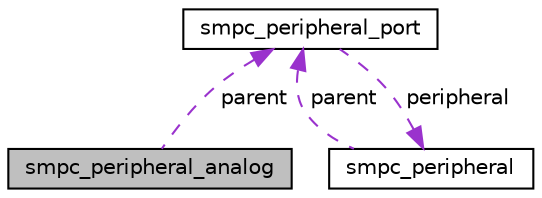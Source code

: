 digraph "smpc_peripheral_analog"
{
 // LATEX_PDF_SIZE
  edge [fontname="Helvetica",fontsize="10",labelfontname="Helvetica",labelfontsize="10"];
  node [fontname="Helvetica",fontsize="10",shape=record];
  Node1 [label="smpc_peripheral_analog",height=0.2,width=0.4,color="black", fillcolor="grey75", style="filled", fontcolor="black",tooltip=" "];
  Node2 -> Node1 [dir="back",color="darkorchid3",fontsize="10",style="dashed",label=" parent" ,fontname="Helvetica"];
  Node2 [label="smpc_peripheral_port",height=0.2,width=0.4,color="black", fillcolor="white", style="filled",URL="$structsmpc__peripheral__port.html",tooltip=" "];
  Node3 -> Node2 [dir="back",color="darkorchid3",fontsize="10",style="dashed",label=" peripheral" ,fontname="Helvetica"];
  Node3 [label="smpc_peripheral",height=0.2,width=0.4,color="black", fillcolor="white", style="filled",URL="$structsmpc__peripheral.html",tooltip=" "];
  Node2 -> Node3 [dir="back",color="darkorchid3",fontsize="10",style="dashed",label=" parent" ,fontname="Helvetica"];
}
